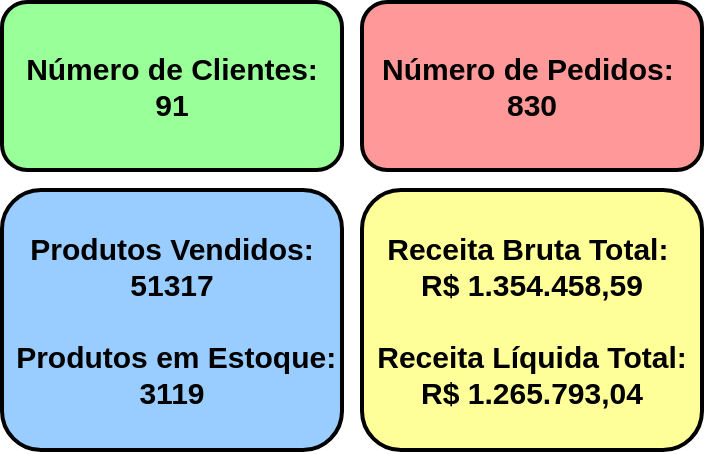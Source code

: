 <mxfile version="21.3.4" type="device">
  <diagram name="Página-1" id="CcspUO4QLBRnwl0-WAAc">
    <mxGraphModel dx="2261" dy="1927" grid="1" gridSize="10" guides="1" tooltips="1" connect="1" arrows="1" fold="1" page="1" pageScale="1" pageWidth="827" pageHeight="1169" math="0" shadow="0">
      <root>
        <mxCell id="0" />
        <mxCell id="1" parent="0" />
        <mxCell id="Q92kpH-HWxNwyOoSadn--1" value="Número de Clientes: &lt;br&gt;91" style="rounded=1;whiteSpace=wrap;html=1;fontFamily=Helvetica;fontSize=15;align=center;fillColor=#99FF99;fontStyle=1;strokeWidth=2;" vertex="1" parent="1">
          <mxGeometry x="-620" y="-644" width="170" height="84" as="geometry" />
        </mxCell>
        <mxCell id="Q92kpH-HWxNwyOoSadn--2" value="&lt;div style=&quot;font-size: 15px;&quot;&gt;Produtos Vendidos: 51317&lt;br style=&quot;font-size: 15px;&quot;&gt;&lt;br style=&quot;font-size: 15px;&quot;&gt;&lt;/div&gt;&lt;div style=&quot;font-size: 15px;&quot;&gt;&amp;nbsp;Produtos em Estoque: 3119&lt;/div&gt;" style="rounded=1;whiteSpace=wrap;html=1;fontFamily=Helvetica;fontSize=15;align=center;fillColor=#99CCFF;fontStyle=1;strokeWidth=2;" vertex="1" parent="1">
          <mxGeometry x="-620" y="-550" width="170" height="130" as="geometry" />
        </mxCell>
        <mxCell id="Q92kpH-HWxNwyOoSadn--3" value="&lt;div&gt;Receita Bruta Total:&amp;nbsp;&lt;/div&gt;&lt;div&gt;R$ 1.354.458,59&lt;br&gt;&lt;br&gt;&lt;/div&gt;&lt;div&gt;Receita Líquida Total:&lt;/div&gt;&lt;div&gt;R$ 1.265.793,04&lt;/div&gt;" style="rounded=1;whiteSpace=wrap;html=1;fontFamily=Helvetica;fontSize=15;align=center;labelBackgroundColor=none;fillColor=#FFFF99;fontStyle=1;strokeWidth=2;" vertex="1" parent="1">
          <mxGeometry x="-440" y="-550" width="170" height="130" as="geometry" />
        </mxCell>
        <mxCell id="Q92kpH-HWxNwyOoSadn--4" value="&lt;div style=&quot;box-sizing: unset; font-size: 15px; line-height: var(--jp-code-line-height); color: var(--jp-content-font-color1); border: none; margin-top: 0px; margin-bottom: 0px; padding: 0px; overflow: auto; word-break: break-all; overflow-wrap: break-word;&quot;&gt;Número de Pedidos:&amp;nbsp;&lt;/div&gt;&lt;div style=&quot;box-sizing: unset; font-size: 15px; line-height: var(--jp-code-line-height); color: var(--jp-content-font-color1); border: none; margin-top: 0px; margin-bottom: 0px; padding: 0px; overflow: auto; word-break: break-all; overflow-wrap: break-word;&quot;&gt;830&lt;/div&gt;" style="rounded=1;whiteSpace=wrap;html=1;fontFamily=Helvetica;fontSize=15;align=center;fillColor=#FF9999;labelBackgroundColor=none;fontStyle=1;strokeWidth=2;" vertex="1" parent="1">
          <mxGeometry x="-440" y="-644" width="170" height="84" as="geometry" />
        </mxCell>
      </root>
    </mxGraphModel>
  </diagram>
</mxfile>
